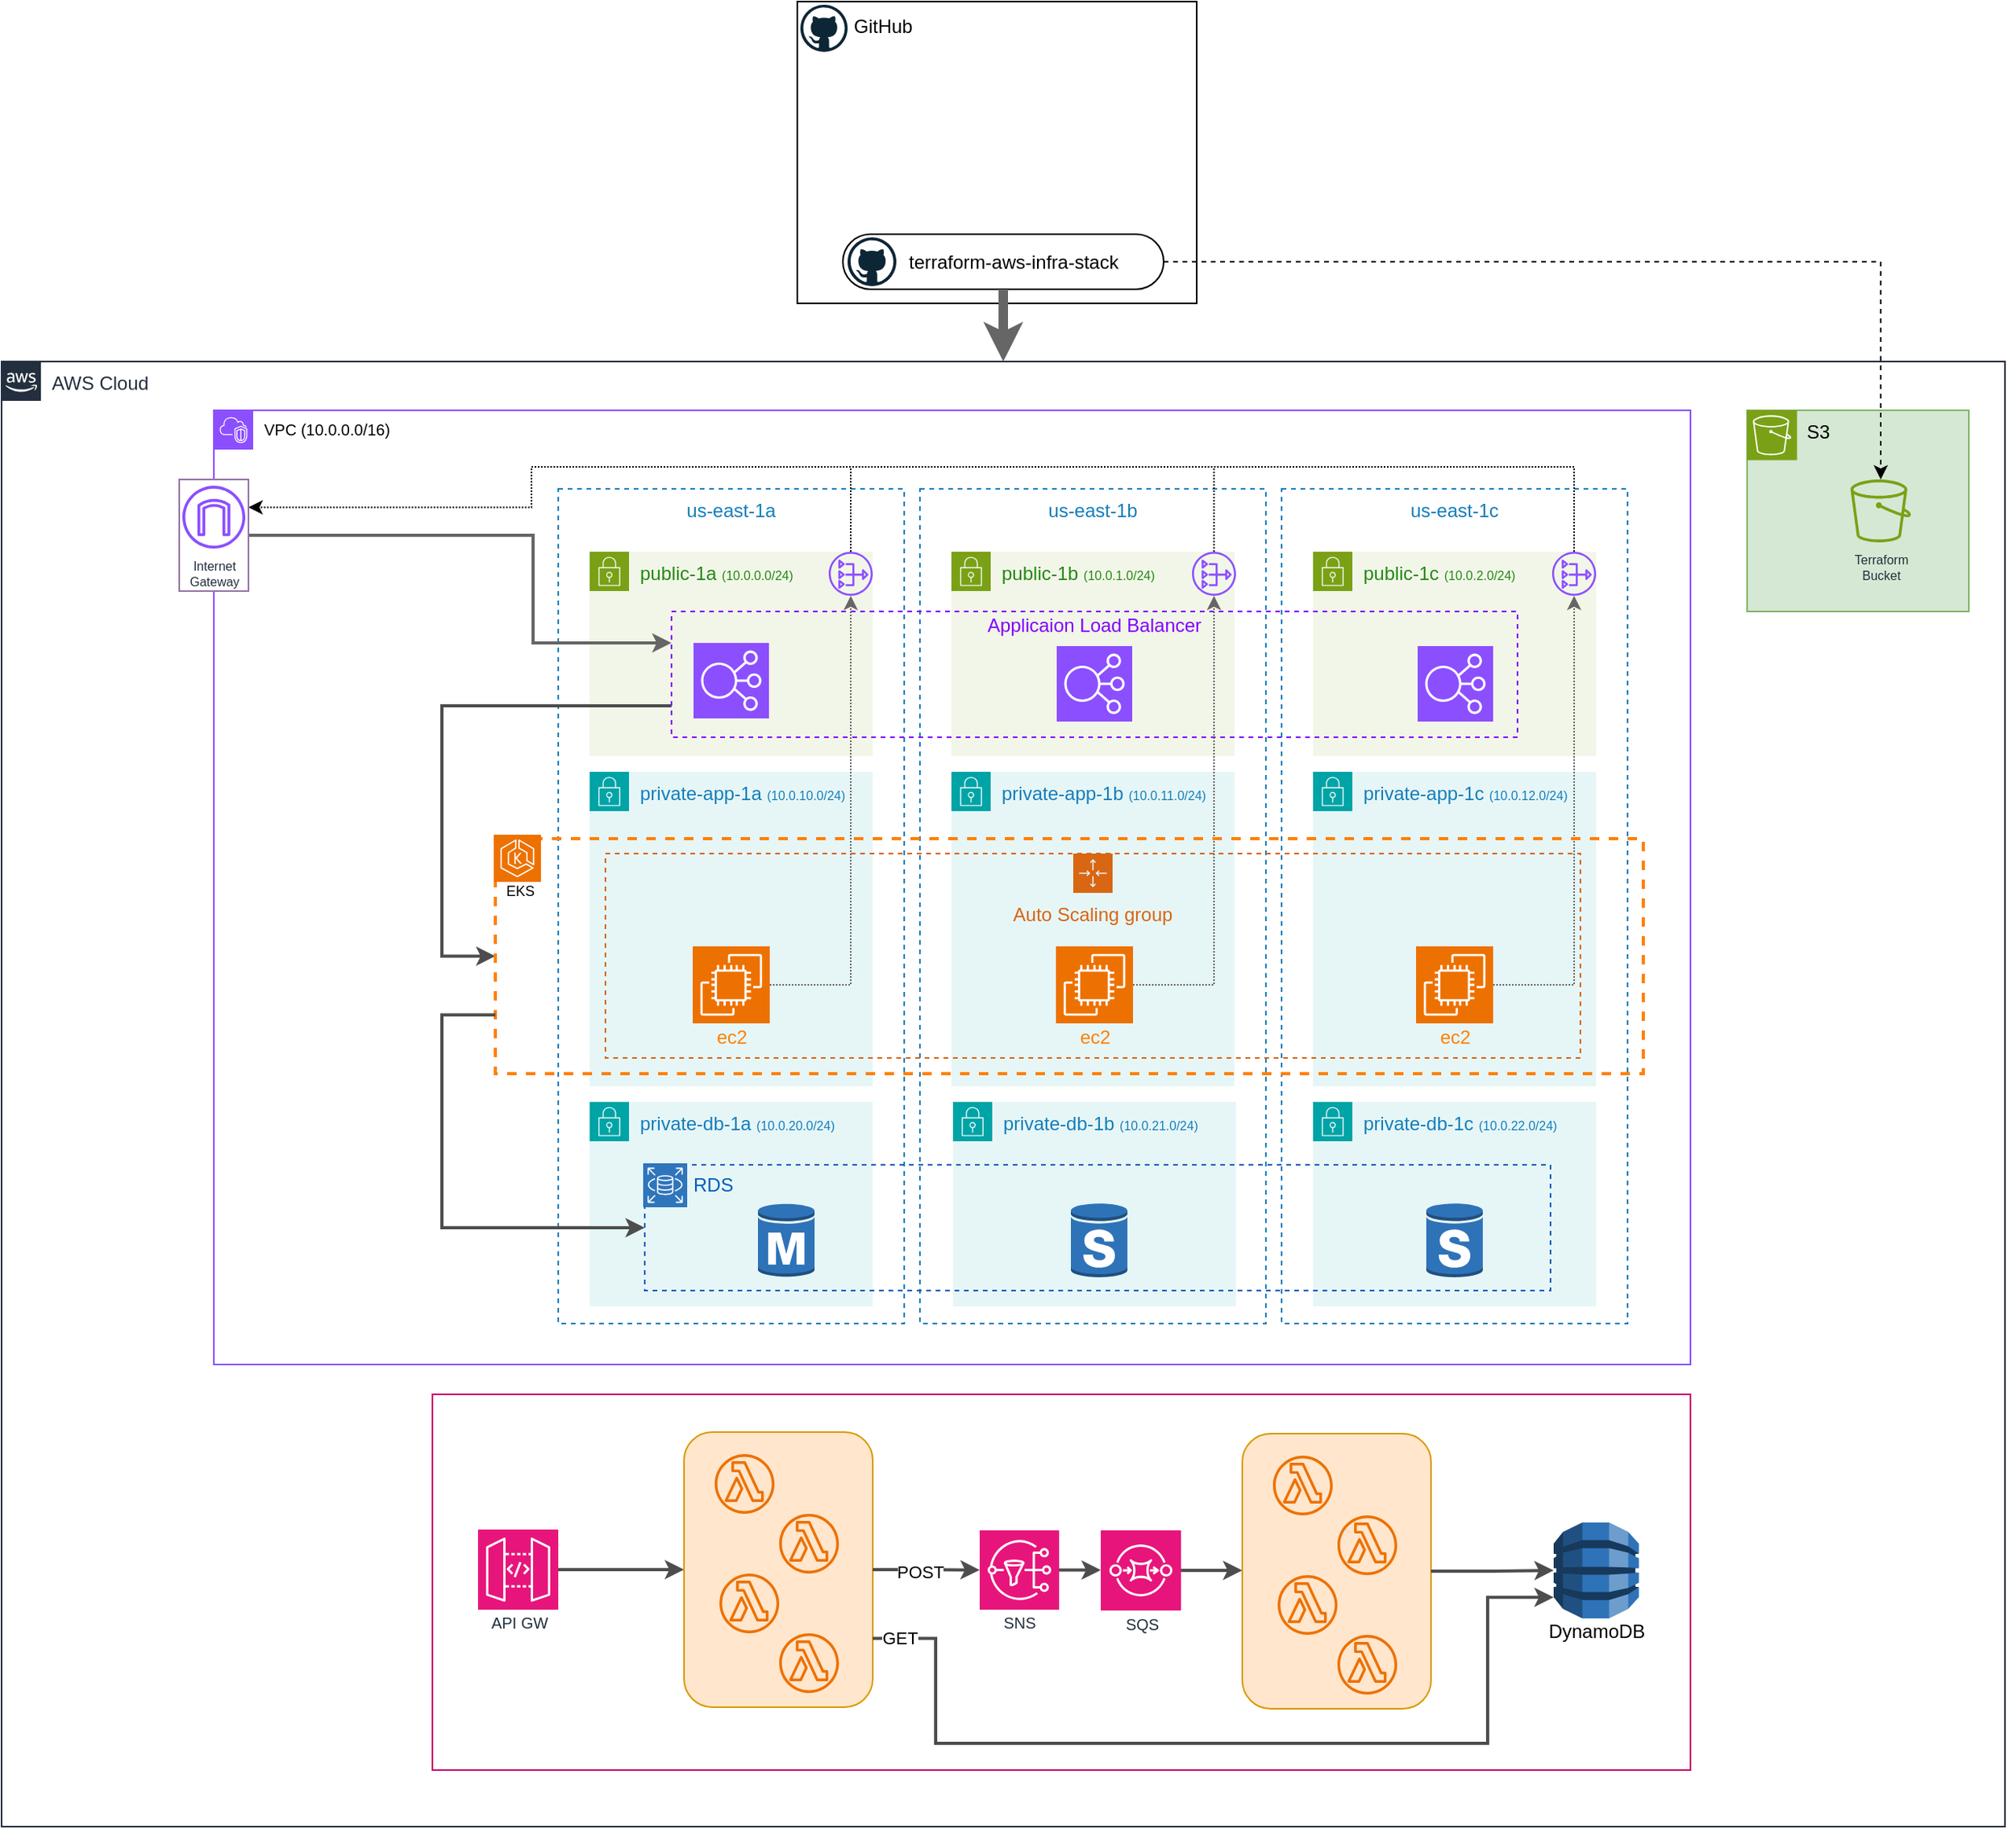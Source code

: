 <mxfile version="22.1.18" type="device">
  <diagram name="Page-1" id="fZ-07UN7kWc-W8yK62nl">
    <mxGraphModel dx="2058" dy="1180" grid="0" gridSize="10" guides="1" tooltips="1" connect="1" arrows="1" fold="1" page="1" pageScale="1" pageWidth="1600" pageHeight="1200" math="0" shadow="0">
      <root>
        <mxCell id="0" />
        <mxCell id="1" parent="0" />
        <mxCell id="FCoVTNfuQ8IPg_AGg9_z-3" value="" style="rounded=0;whiteSpace=wrap;html=1;fillColor=none;strokeColor=#CC0066;" vertex="1" parent="1">
          <mxGeometry x="365" y="913" width="800" height="239" as="geometry" />
        </mxCell>
        <mxCell id="h2PM3oMP3MXxl9iQ3OsZ-6" value="AWS Cloud" style="points=[[0,0],[0.25,0],[0.5,0],[0.75,0],[1,0],[1,0.25],[1,0.5],[1,0.75],[1,1],[0.75,1],[0.5,1],[0.25,1],[0,1],[0,0.75],[0,0.5],[0,0.25]];outlineConnect=0;gradientColor=none;html=1;whiteSpace=wrap;fontSize=12;fontStyle=0;container=0;pointerEvents=0;collapsible=0;recursiveResize=0;shape=mxgraph.aws4.group;grIcon=mxgraph.aws4.group_aws_cloud_alt;strokeColor=#232F3E;fillColor=none;verticalAlign=top;align=left;spacingLeft=30;fontColor=#232F3E;dashed=0;" parent="1" vertex="1">
          <mxGeometry x="91" y="256" width="1274" height="932" as="geometry" />
        </mxCell>
        <mxCell id="h2PM3oMP3MXxl9iQ3OsZ-4" value="VPC (10.0.0.0/16)" style="points=[[0,0],[0.25,0],[0.5,0],[0.75,0],[1,0],[1,0.25],[1,0.5],[1,0.75],[1,1],[0.75,1],[0.5,1],[0.25,1],[0,1],[0,0.75],[0,0.5],[0,0.25]];outlineConnect=0;gradientColor=none;html=1;whiteSpace=wrap;fontSize=10;fontStyle=0;container=0;pointerEvents=0;collapsible=0;recursiveResize=0;shape=mxgraph.aws4.group;grIcon=mxgraph.aws4.group_vpc2;strokeColor=#8C4FFF;fillColor=none;verticalAlign=top;align=left;spacingLeft=30;fontColor=#000000;dashed=0;" parent="1" vertex="1">
          <mxGeometry x="226" y="287" width="939" height="607" as="geometry" />
        </mxCell>
        <mxCell id="h2PM3oMP3MXxl9iQ3OsZ-7" value="us-east-1b" style="fillColor=none;strokeColor=#147EBA;dashed=1;verticalAlign=top;fontStyle=0;fontColor=#147EBA;whiteSpace=wrap;html=1;movable=1;resizable=1;rotatable=1;deletable=1;editable=1;locked=0;connectable=1;" parent="1" vertex="1">
          <mxGeometry x="675" y="337" width="220" height="531" as="geometry" />
        </mxCell>
        <mxCell id="h2PM3oMP3MXxl9iQ3OsZ-5" value="us-east-1a" style="fillColor=none;strokeColor=#147EBA;dashed=1;verticalAlign=top;fontStyle=0;fontColor=#147EBA;whiteSpace=wrap;html=1;" parent="1" vertex="1">
          <mxGeometry x="445" y="337" width="220" height="531" as="geometry" />
        </mxCell>
        <mxCell id="h2PM3oMP3MXxl9iQ3OsZ-8" value="us-east-1c" style="fillColor=none;strokeColor=#147EBA;dashed=1;verticalAlign=top;fontStyle=0;fontColor=#147EBA;whiteSpace=wrap;html=1;" parent="1" vertex="1">
          <mxGeometry x="905" y="337" width="220" height="531" as="geometry" />
        </mxCell>
        <mxCell id="h2PM3oMP3MXxl9iQ3OsZ-3" value="private-app-1a &lt;font style=&quot;font-size: 8px;&quot;&gt;(10.0.10.0/24)&lt;/font&gt;" style="points=[[0,0],[0.25,0],[0.5,0],[0.75,0],[1,0],[1,0.25],[1,0.5],[1,0.75],[1,1],[0.75,1],[0.5,1],[0.25,1],[0,1],[0,0.75],[0,0.5],[0,0.25]];outlineConnect=0;gradientColor=none;html=1;whiteSpace=wrap;fontSize=12;fontStyle=0;container=1;pointerEvents=0;collapsible=0;recursiveResize=0;shape=mxgraph.aws4.group;grIcon=mxgraph.aws4.group_security_group;grStroke=0;strokeColor=#00A4A6;fillColor=#E6F6F7;verticalAlign=top;align=left;spacingLeft=30;fontColor=#147EBA;dashed=0;" parent="1" vertex="1">
          <mxGeometry x="465" y="517" width="180" height="200" as="geometry" />
        </mxCell>
        <mxCell id="h2PM3oMP3MXxl9iQ3OsZ-11" value="public-1a &lt;font style=&quot;font-size: 8px;&quot;&gt;(10.0.0.0/24)&lt;/font&gt;" style="points=[[0,0],[0.25,0],[0.5,0],[0.75,0],[1,0],[1,0.25],[1,0.5],[1,0.75],[1,1],[0.75,1],[0.5,1],[0.25,1],[0,1],[0,0.75],[0,0.5],[0,0.25]];outlineConnect=0;gradientColor=none;html=1;whiteSpace=wrap;fontSize=12;fontStyle=0;container=1;pointerEvents=0;collapsible=0;recursiveResize=0;shape=mxgraph.aws4.group;grIcon=mxgraph.aws4.group_security_group;grStroke=0;strokeColor=#7AA116;fillColor=#F2F6E8;verticalAlign=top;align=left;spacingLeft=30;fontColor=#248814;dashed=0;" parent="1" vertex="1">
          <mxGeometry x="465" y="377" width="180" height="130" as="geometry" />
        </mxCell>
        <mxCell id="h2PM3oMP3MXxl9iQ3OsZ-21" value="" style="sketch=0;points=[[0,0,0],[0.25,0,0],[0.5,0,0],[0.75,0,0],[1,0,0],[0,1,0],[0.25,1,0],[0.5,1,0],[0.75,1,0],[1,1,0],[0,0.25,0],[0,0.5,0],[0,0.75,0],[1,0.25,0],[1,0.5,0],[1,0.75,0]];outlineConnect=0;fontColor=#232F3E;fillColor=#8C4FFF;strokeColor=#ffffff;dashed=0;verticalLabelPosition=bottom;verticalAlign=top;align=center;html=1;fontSize=12;fontStyle=0;aspect=fixed;shape=mxgraph.aws4.resourceIcon;resIcon=mxgraph.aws4.elastic_load_balancing;" parent="h2PM3oMP3MXxl9iQ3OsZ-11" vertex="1">
          <mxGeometry x="66" y="58" width="48" height="48" as="geometry" />
        </mxCell>
        <mxCell id="h2PM3oMP3MXxl9iQ3OsZ-12" value="private-app-1b&amp;nbsp;&lt;font style=&quot;font-size: 8px;&quot;&gt;(10.0.11.0/24)&lt;/font&gt;" style="points=[[0,0],[0.25,0],[0.5,0],[0.75,0],[1,0],[1,0.25],[1,0.5],[1,0.75],[1,1],[0.75,1],[0.5,1],[0.25,1],[0,1],[0,0.75],[0,0.5],[0,0.25]];outlineConnect=0;gradientColor=none;html=1;whiteSpace=wrap;fontSize=12;fontStyle=0;container=1;pointerEvents=0;collapsible=0;recursiveResize=0;shape=mxgraph.aws4.group;grIcon=mxgraph.aws4.group_security_group;grStroke=0;strokeColor=#00A4A6;fillColor=#E6F6F7;verticalAlign=top;align=left;spacingLeft=30;fontColor=#147EBA;dashed=0;" parent="1" vertex="1">
          <mxGeometry x="695" y="517" width="180" height="200" as="geometry" />
        </mxCell>
        <mxCell id="h2PM3oMP3MXxl9iQ3OsZ-13" value="public-1b &lt;font style=&quot;font-size: 8px;&quot;&gt;(10.0.1.0/24)&lt;/font&gt;" style="points=[[0,0],[0.25,0],[0.5,0],[0.75,0],[1,0],[1,0.25],[1,0.5],[1,0.75],[1,1],[0.75,1],[0.5,1],[0.25,1],[0,1],[0,0.75],[0,0.5],[0,0.25]];outlineConnect=0;gradientColor=none;html=1;whiteSpace=wrap;fontSize=12;fontStyle=0;container=1;pointerEvents=0;collapsible=0;recursiveResize=0;shape=mxgraph.aws4.group;grIcon=mxgraph.aws4.group_security_group;grStroke=0;strokeColor=#7AA116;fillColor=#F2F6E8;verticalAlign=top;align=left;spacingLeft=30;fontColor=#248814;dashed=0;" parent="1" vertex="1">
          <mxGeometry x="695" y="377" width="180" height="130" as="geometry" />
        </mxCell>
        <mxCell id="h2PM3oMP3MXxl9iQ3OsZ-22" value="" style="sketch=0;points=[[0,0,0],[0.25,0,0],[0.5,0,0],[0.75,0,0],[1,0,0],[0,1,0],[0.25,1,0],[0.5,1,0],[0.75,1,0],[1,1,0],[0,0.25,0],[0,0.5,0],[0,0.75,0],[1,0.25,0],[1,0.5,0],[1,0.75,0]];outlineConnect=0;fontColor=#232F3E;fillColor=#8C4FFF;strokeColor=#ffffff;dashed=0;verticalLabelPosition=bottom;verticalAlign=top;align=center;html=1;fontSize=12;fontStyle=0;aspect=fixed;shape=mxgraph.aws4.resourceIcon;resIcon=mxgraph.aws4.elastic_load_balancing;" parent="h2PM3oMP3MXxl9iQ3OsZ-13" vertex="1">
          <mxGeometry x="67" y="60" width="48" height="48" as="geometry" />
        </mxCell>
        <mxCell id="h2PM3oMP3MXxl9iQ3OsZ-14" value="private-app-1c&amp;nbsp;&lt;font style=&quot;font-size: 8px;&quot;&gt;(10.0.12.0/24)&lt;/font&gt;" style="points=[[0,0],[0.25,0],[0.5,0],[0.75,0],[1,0],[1,0.25],[1,0.5],[1,0.75],[1,1],[0.75,1],[0.5,1],[0.25,1],[0,1],[0,0.75],[0,0.5],[0,0.25]];outlineConnect=0;gradientColor=none;html=1;whiteSpace=wrap;fontSize=12;fontStyle=0;container=1;pointerEvents=0;collapsible=0;recursiveResize=0;shape=mxgraph.aws4.group;grIcon=mxgraph.aws4.group_security_group;grStroke=0;strokeColor=#00A4A6;fillColor=#E6F6F7;verticalAlign=top;align=left;spacingLeft=30;fontColor=#147EBA;dashed=0;" parent="1" vertex="1">
          <mxGeometry x="925" y="517" width="180" height="200" as="geometry" />
        </mxCell>
        <mxCell id="h2PM3oMP3MXxl9iQ3OsZ-15" value="public-1c&amp;nbsp;&lt;font style=&quot;font-size: 8px;&quot;&gt;(10.0.2.0/24)&lt;/font&gt;" style="points=[[0,0],[0.25,0],[0.5,0],[0.75,0],[1,0],[1,0.25],[1,0.5],[1,0.75],[1,1],[0.75,1],[0.5,1],[0.25,1],[0,1],[0,0.75],[0,0.5],[0,0.25]];outlineConnect=0;gradientColor=none;html=1;whiteSpace=wrap;fontSize=12;fontStyle=0;container=1;pointerEvents=0;collapsible=0;recursiveResize=0;shape=mxgraph.aws4.group;grIcon=mxgraph.aws4.group_security_group;grStroke=0;strokeColor=#7AA116;fillColor=#F2F6E8;verticalAlign=top;align=left;spacingLeft=30;fontColor=#248814;dashed=0;" parent="1" vertex="1">
          <mxGeometry x="925" y="377" width="180" height="130" as="geometry" />
        </mxCell>
        <mxCell id="h2PM3oMP3MXxl9iQ3OsZ-23" value="" style="sketch=0;points=[[0,0,0],[0.25,0,0],[0.5,0,0],[0.75,0,0],[1,0,0],[0,1,0],[0.25,1,0],[0.5,1,0],[0.75,1,0],[1,1,0],[0,0.25,0],[0,0.5,0],[0,0.75,0],[1,0.25,0],[1,0.5,0],[1,0.75,0]];outlineConnect=0;fontColor=#232F3E;fillColor=#8C4FFF;strokeColor=#ffffff;dashed=0;verticalLabelPosition=bottom;verticalAlign=top;align=center;html=1;fontSize=12;fontStyle=0;aspect=fixed;shape=mxgraph.aws4.resourceIcon;resIcon=mxgraph.aws4.elastic_load_balancing;" parent="h2PM3oMP3MXxl9iQ3OsZ-15" vertex="1">
          <mxGeometry x="66.5" y="60" width="48" height="48" as="geometry" />
        </mxCell>
        <mxCell id="h2PM3oMP3MXxl9iQ3OsZ-17" value="Auto Scaling group" style="points=[[0,0],[0.25,0],[0.5,0],[0.75,0],[1,0],[1,0.25],[1,0.5],[1,0.75],[1,1],[0.75,1],[0.5,1],[0.25,1],[0,1],[0,0.75],[0,0.5],[0,0.25]];outlineConnect=0;gradientColor=none;html=1;whiteSpace=wrap;fontSize=12;fontStyle=0;container=1;pointerEvents=0;collapsible=0;recursiveResize=0;shape=mxgraph.aws4.groupCenter;grIcon=mxgraph.aws4.group_auto_scaling_group;grStroke=1;strokeColor=#D86613;fillColor=none;verticalAlign=top;align=center;fontColor=#D86613;dashed=1;spacingTop=25;" parent="1" vertex="1">
          <mxGeometry x="475" y="569" width="620" height="130" as="geometry" />
        </mxCell>
        <mxCell id="FCoVTNfuQ8IPg_AGg9_z-16" style="edgeStyle=orthogonalEdgeStyle;rounded=0;orthogonalLoop=1;jettySize=auto;html=1;exitX=0;exitY=0.75;exitDx=0;exitDy=0;entryX=0;entryY=0.5;entryDx=0;entryDy=0;strokeWidth=2;strokeColor=#4D4D4D;" edge="1" parent="1" source="h2PM3oMP3MXxl9iQ3OsZ-24" target="h2PM3oMP3MXxl9iQ3OsZ-29">
          <mxGeometry relative="1" as="geometry">
            <Array as="points">
              <mxPoint x="371" y="475" />
              <mxPoint x="371" y="634" />
            </Array>
          </mxGeometry>
        </mxCell>
        <mxCell id="h2PM3oMP3MXxl9iQ3OsZ-24" value="Applicaion Load Balancer" style="rounded=0;whiteSpace=wrap;html=1;fillColor=none;dashed=1;strokeColor=#7F00FF;verticalAlign=top;spacing=0;spacingTop=-3;fontColor=#8000ff;" parent="1" vertex="1">
          <mxGeometry x="517" y="415" width="538" height="80" as="geometry" />
        </mxCell>
        <mxCell id="h2PM3oMP3MXxl9iQ3OsZ-47" style="edgeStyle=orthogonalEdgeStyle;rounded=0;orthogonalLoop=1;jettySize=auto;html=1;fillColor=#f5f5f5;strokeColor=#666666;dashed=1;dashPattern=1 1;" parent="1" source="h2PM3oMP3MXxl9iQ3OsZ-25" target="h2PM3oMP3MXxl9iQ3OsZ-39" edge="1">
          <mxGeometry relative="1" as="geometry" />
        </mxCell>
        <mxCell id="h2PM3oMP3MXxl9iQ3OsZ-25" value="ec2" style="sketch=0;points=[[0,0,0],[0.25,0,0],[0.5,0,0],[0.75,0,0],[1,0,0],[0,1,0],[0.25,1,0],[0.5,1,0],[0.75,1,0],[1,1,0],[0,0.25,0],[0,0.5,0],[0,0.75,0],[1,0.25,0],[1,0.5,0],[1,0.75,0]];outlineConnect=0;fontColor=#FF8000;fillColor=#ED7100;strokeColor=#ffffff;dashed=0;verticalLabelPosition=bottom;verticalAlign=top;align=center;html=1;fontSize=12;fontStyle=0;aspect=fixed;shape=mxgraph.aws4.resourceIcon;resIcon=mxgraph.aws4.ec2;spacing=0;spacingTop=-3;" parent="1" vertex="1">
          <mxGeometry x="530.5" y="628" width="49" height="49" as="geometry" />
        </mxCell>
        <mxCell id="h2PM3oMP3MXxl9iQ3OsZ-48" style="edgeStyle=orthogonalEdgeStyle;rounded=0;orthogonalLoop=1;jettySize=auto;html=1;fillColor=#f5f5f5;strokeColor=#666666;dashed=1;dashPattern=1 1;" parent="1" source="h2PM3oMP3MXxl9iQ3OsZ-26" target="h2PM3oMP3MXxl9iQ3OsZ-40" edge="1">
          <mxGeometry relative="1" as="geometry" />
        </mxCell>
        <mxCell id="h2PM3oMP3MXxl9iQ3OsZ-26" value="ec2" style="sketch=0;points=[[0,0,0],[0.25,0,0],[0.5,0,0],[0.75,0,0],[1,0,0],[0,1,0],[0.25,1,0],[0.5,1,0],[0.75,1,0],[1,1,0],[0,0.25,0],[0,0.5,0],[0,0.75,0],[1,0.25,0],[1,0.5,0],[1,0.75,0]];outlineConnect=0;fontColor=#FF8000;fillColor=#ED7100;strokeColor=#ffffff;dashed=0;verticalLabelPosition=bottom;verticalAlign=top;align=center;html=1;fontSize=12;fontStyle=0;aspect=fixed;shape=mxgraph.aws4.resourceIcon;resIcon=mxgraph.aws4.ec2;spacing=0;spacingTop=-3;" parent="1" vertex="1">
          <mxGeometry x="761.5" y="628" width="49" height="49" as="geometry" />
        </mxCell>
        <mxCell id="h2PM3oMP3MXxl9iQ3OsZ-49" style="edgeStyle=orthogonalEdgeStyle;rounded=0;orthogonalLoop=1;jettySize=auto;html=1;dashed=1;dashPattern=1 1;fillColor=#f5f5f5;strokeColor=#666666;" parent="1" source="h2PM3oMP3MXxl9iQ3OsZ-27" target="h2PM3oMP3MXxl9iQ3OsZ-41" edge="1">
          <mxGeometry relative="1" as="geometry" />
        </mxCell>
        <mxCell id="h2PM3oMP3MXxl9iQ3OsZ-27" value="ec2" style="sketch=0;points=[[0,0,0],[0.25,0,0],[0.5,0,0],[0.75,0,0],[1,0,0],[0,1,0],[0.25,1,0],[0.5,1,0],[0.75,1,0],[1,1,0],[0,0.25,0],[0,0.5,0],[0,0.75,0],[1,0.25,0],[1,0.5,0],[1,0.75,0]];outlineConnect=0;fontColor=#FF8000;fillColor=#ED7100;strokeColor=#ffffff;dashed=0;verticalLabelPosition=bottom;verticalAlign=top;align=center;html=1;fontSize=12;fontStyle=0;aspect=fixed;shape=mxgraph.aws4.resourceIcon;resIcon=mxgraph.aws4.ec2;spacing=0;spacingTop=-3;" parent="1" vertex="1">
          <mxGeometry x="990.5" y="628" width="49" height="49" as="geometry" />
        </mxCell>
        <mxCell id="h2PM3oMP3MXxl9iQ3OsZ-32" value="private-db-1a&amp;nbsp;&lt;font style=&quot;font-size: 8px;&quot;&gt;(10.0.20.0/24)&lt;/font&gt;" style="points=[[0,0],[0.25,0],[0.5,0],[0.75,0],[1,0],[1,0.25],[1,0.5],[1,0.75],[1,1],[0.75,1],[0.5,1],[0.25,1],[0,1],[0,0.75],[0,0.5],[0,0.25]];outlineConnect=0;gradientColor=none;html=1;whiteSpace=wrap;fontSize=12;fontStyle=0;container=1;pointerEvents=0;collapsible=0;recursiveResize=0;shape=mxgraph.aws4.group;grIcon=mxgraph.aws4.group_security_group;grStroke=0;strokeColor=#00A4A6;fillColor=#E6F6F7;verticalAlign=top;align=left;spacingLeft=30;fontColor=#147EBA;dashed=0;" parent="1" vertex="1">
          <mxGeometry x="465" y="727" width="180" height="130" as="geometry" />
        </mxCell>
        <mxCell id="h2PM3oMP3MXxl9iQ3OsZ-33" value="private-db-1b&amp;nbsp;&lt;font style=&quot;font-size: 8px;&quot;&gt;(10.0.21.0/24)&lt;/font&gt;" style="points=[[0,0],[0.25,0],[0.5,0],[0.75,0],[1,0],[1,0.25],[1,0.5],[1,0.75],[1,1],[0.75,1],[0.5,1],[0.25,1],[0,1],[0,0.75],[0,0.5],[0,0.25]];outlineConnect=0;gradientColor=none;html=1;whiteSpace=wrap;fontSize=12;fontStyle=0;container=1;pointerEvents=0;collapsible=0;recursiveResize=0;shape=mxgraph.aws4.group;grIcon=mxgraph.aws4.group_security_group;grStroke=0;strokeColor=#00A4A6;fillColor=#E6F6F7;verticalAlign=top;align=left;spacingLeft=30;fontColor=#147EBA;dashed=0;" parent="1" vertex="1">
          <mxGeometry x="696" y="727" width="180" height="130" as="geometry" />
        </mxCell>
        <mxCell id="h2PM3oMP3MXxl9iQ3OsZ-34" value="private-db-1c&amp;nbsp;&lt;font style=&quot;font-size: 8px;&quot;&gt;(10.0.22.0/24)&lt;/font&gt;" style="points=[[0,0],[0.25,0],[0.5,0],[0.75,0],[1,0],[1,0.25],[1,0.5],[1,0.75],[1,1],[0.75,1],[0.5,1],[0.25,1],[0,1],[0,0.75],[0,0.5],[0,0.25]];outlineConnect=0;gradientColor=none;html=1;whiteSpace=wrap;fontSize=12;fontStyle=0;container=1;pointerEvents=0;collapsible=0;recursiveResize=0;shape=mxgraph.aws4.group;grIcon=mxgraph.aws4.group_security_group;grStroke=0;strokeColor=#00A4A6;fillColor=#E6F6F7;verticalAlign=top;align=left;spacingLeft=30;fontColor=#147EBA;dashed=0;" parent="1" vertex="1">
          <mxGeometry x="925" y="727" width="180" height="130" as="geometry" />
        </mxCell>
        <mxCell id="h2PM3oMP3MXxl9iQ3OsZ-35" value="RDS" style="rounded=0;whiteSpace=wrap;html=1;fillColor=none;dashed=1;strokeColor=#005DBA;verticalAlign=top;spacing=0;spacingTop=1;fontColor=#005DBA;align=left;spacingLeft=31;" parent="1" vertex="1">
          <mxGeometry x="500" y="767" width="576" height="80" as="geometry" />
        </mxCell>
        <mxCell id="h2PM3oMP3MXxl9iQ3OsZ-81" style="edgeStyle=orthogonalEdgeStyle;rounded=0;orthogonalLoop=1;jettySize=auto;html=1;endArrow=none;endFill=0;dashed=1;dashPattern=1 1;" parent="1" source="h2PM3oMP3MXxl9iQ3OsZ-39" edge="1">
          <mxGeometry relative="1" as="geometry">
            <mxPoint x="631" y="323" as="targetPoint" />
          </mxGeometry>
        </mxCell>
        <mxCell id="h2PM3oMP3MXxl9iQ3OsZ-39" value="" style="sketch=0;outlineConnect=0;fontColor=#232F3E;gradientColor=none;fillColor=#8C4FFF;strokeColor=none;dashed=0;verticalLabelPosition=bottom;verticalAlign=top;align=center;html=1;fontSize=12;fontStyle=0;aspect=fixed;pointerEvents=1;shape=mxgraph.aws4.nat_gateway;" parent="1" vertex="1">
          <mxGeometry x="617" y="377" width="28" height="28" as="geometry" />
        </mxCell>
        <mxCell id="h2PM3oMP3MXxl9iQ3OsZ-82" style="edgeStyle=orthogonalEdgeStyle;rounded=0;orthogonalLoop=1;jettySize=auto;html=1;endArrow=none;endFill=0;dashed=1;dashPattern=1 1;" parent="1" source="h2PM3oMP3MXxl9iQ3OsZ-40" edge="1">
          <mxGeometry relative="1" as="geometry">
            <mxPoint x="862" y="323" as="targetPoint" />
          </mxGeometry>
        </mxCell>
        <mxCell id="h2PM3oMP3MXxl9iQ3OsZ-40" value="" style="sketch=0;outlineConnect=0;fontColor=#232F3E;gradientColor=none;fillColor=#8C4FFF;strokeColor=none;dashed=0;verticalLabelPosition=bottom;verticalAlign=top;align=center;html=1;fontSize=12;fontStyle=0;aspect=fixed;pointerEvents=1;shape=mxgraph.aws4.nat_gateway;" parent="1" vertex="1">
          <mxGeometry x="848" y="377" width="28" height="28" as="geometry" />
        </mxCell>
        <mxCell id="h2PM3oMP3MXxl9iQ3OsZ-80" style="edgeStyle=orthogonalEdgeStyle;rounded=0;orthogonalLoop=1;jettySize=auto;html=1;entryX=1;entryY=0.25;entryDx=0;entryDy=0;dashed=1;dashPattern=1 1;" parent="1" source="h2PM3oMP3MXxl9iQ3OsZ-41" target="h2PM3oMP3MXxl9iQ3OsZ-77" edge="1">
          <mxGeometry relative="1" as="geometry">
            <Array as="points">
              <mxPoint x="1091" y="323" />
              <mxPoint x="428" y="323" />
              <mxPoint x="428" y="349" />
            </Array>
          </mxGeometry>
        </mxCell>
        <mxCell id="h2PM3oMP3MXxl9iQ3OsZ-41" value="" style="sketch=0;outlineConnect=0;fontColor=#232F3E;gradientColor=none;fillColor=#8C4FFF;strokeColor=none;dashed=0;verticalLabelPosition=bottom;verticalAlign=top;align=center;html=1;fontSize=12;fontStyle=0;aspect=fixed;pointerEvents=1;shape=mxgraph.aws4.nat_gateway;" parent="1" vertex="1">
          <mxGeometry x="1077" y="377" width="28" height="28" as="geometry" />
        </mxCell>
        <mxCell id="h2PM3oMP3MXxl9iQ3OsZ-54" style="edgeStyle=orthogonalEdgeStyle;rounded=0;orthogonalLoop=1;jettySize=auto;html=1;entryX=0;entryY=0.25;entryDx=0;entryDy=0;fillColor=#f5f5f5;strokeColor=#666666;strokeWidth=2;exitX=1;exitY=0.5;exitDx=0;exitDy=0;" parent="1" source="h2PM3oMP3MXxl9iQ3OsZ-77" target="h2PM3oMP3MXxl9iQ3OsZ-24" edge="1">
          <mxGeometry relative="1" as="geometry">
            <Array as="points">
              <mxPoint x="429" y="367" />
              <mxPoint x="429" y="435" />
            </Array>
          </mxGeometry>
        </mxCell>
        <mxCell id="h2PM3oMP3MXxl9iQ3OsZ-71" value="" style="group" parent="1" vertex="1" connectable="0">
          <mxGeometry x="405" y="559.5" width="730" height="149.5" as="geometry" />
        </mxCell>
        <mxCell id="h2PM3oMP3MXxl9iQ3OsZ-29" value="EKS" style="rounded=0;whiteSpace=wrap;html=1;strokeColor=#FF8000;dashed=1;fillColor=none;align=left;verticalAlign=top;spacingTop=21;spacingLeft=5;fontSize=9;strokeWidth=2;" parent="h2PM3oMP3MXxl9iQ3OsZ-71" vertex="1">
          <mxGeometry width="730" height="149.5" as="geometry" />
        </mxCell>
        <mxCell id="h2PM3oMP3MXxl9iQ3OsZ-70" value="" style="sketch=0;points=[[0,0,0],[0.25,0,0],[0.5,0,0],[0.75,0,0],[1,0,0],[0,1,0],[0.25,1,0],[0.5,1,0],[0.75,1,0],[1,1,0],[0,0.25,0],[0,0.5,0],[0,0.75,0],[1,0.25,0],[1,0.5,0],[1,0.75,0]];outlineConnect=0;fontColor=#232F3E;fillColor=#ED7100;strokeColor=#ffffff;dashed=0;verticalLabelPosition=bottom;verticalAlign=top;align=center;html=1;fontSize=12;fontStyle=0;aspect=fixed;shape=mxgraph.aws4.resourceIcon;resIcon=mxgraph.aws4.eks;" parent="h2PM3oMP3MXxl9iQ3OsZ-71" vertex="1">
          <mxGeometry x="-1" y="-2.5" width="30" height="30" as="geometry" />
        </mxCell>
        <mxCell id="h2PM3oMP3MXxl9iQ3OsZ-89" value="" style="group" parent="1" vertex="1" connectable="0">
          <mxGeometry x="597" y="27" width="254" height="192" as="geometry" />
        </mxCell>
        <mxCell id="h2PM3oMP3MXxl9iQ3OsZ-83" value="GitHub" style="rounded=0;whiteSpace=wrap;html=1;verticalAlign=top;align=left;spacingLeft=34;spacingTop=2;" parent="h2PM3oMP3MXxl9iQ3OsZ-89" vertex="1">
          <mxGeometry width="254" height="192" as="geometry" />
        </mxCell>
        <mxCell id="h2PM3oMP3MXxl9iQ3OsZ-84" value="" style="dashed=0;outlineConnect=0;html=1;align=center;labelPosition=center;verticalLabelPosition=bottom;verticalAlign=top;shape=mxgraph.weblogos.github" parent="h2PM3oMP3MXxl9iQ3OsZ-89" vertex="1">
          <mxGeometry x="2" y="2" width="30" height="30" as="geometry" />
        </mxCell>
        <mxCell id="h2PM3oMP3MXxl9iQ3OsZ-88" value="" style="group" parent="h2PM3oMP3MXxl9iQ3OsZ-89" vertex="1" connectable="0">
          <mxGeometry x="29" y="148" width="204" height="35" as="geometry" />
        </mxCell>
        <mxCell id="h2PM3oMP3MXxl9iQ3OsZ-86" value="terraform-aws-infra-stack" style="rounded=1;whiteSpace=wrap;html=1;arcSize=50;align=left;spacingLeft=40;" parent="h2PM3oMP3MXxl9iQ3OsZ-88" vertex="1">
          <mxGeometry width="204" height="35" as="geometry" />
        </mxCell>
        <mxCell id="h2PM3oMP3MXxl9iQ3OsZ-87" value="" style="dashed=0;outlineConnect=0;html=1;align=center;labelPosition=center;verticalLabelPosition=bottom;verticalAlign=top;shape=mxgraph.weblogos.github" parent="h2PM3oMP3MXxl9iQ3OsZ-88" vertex="1">
          <mxGeometry x="3" y="2" width="31" height="31" as="geometry" />
        </mxCell>
        <mxCell id="h2PM3oMP3MXxl9iQ3OsZ-91" style="edgeStyle=orthogonalEdgeStyle;rounded=0;orthogonalLoop=1;jettySize=auto;html=1;exitX=0.5;exitY=1;exitDx=0;exitDy=0;entryX=0.5;entryY=0;entryDx=0;entryDy=0;strokeWidth=6;fillColor=#f5f5f5;strokeColor=#666666;" parent="1" source="h2PM3oMP3MXxl9iQ3OsZ-86" target="h2PM3oMP3MXxl9iQ3OsZ-6" edge="1">
          <mxGeometry relative="1" as="geometry" />
        </mxCell>
        <mxCell id="e8v7B2R5iquHU8SgBQqi-1" value="" style="sketch=0;points=[[0,0,0],[0.25,0,0],[0.5,0,0],[0.75,0,0],[1,0,0],[0,1,0],[0.25,1,0],[0.5,1,0],[0.75,1,0],[1,1,0],[0,0.25,0],[0,0.5,0],[0,0.75,0],[1,0.25,0],[1,0.5,0],[1,0.75,0]];outlineConnect=0;fillColor=#2f75bc;strokeColor=#FFFFFF;dashed=0;verticalLabelPosition=bottom;verticalAlign=top;align=center;html=1;fontSize=12;fontStyle=0;aspect=fixed;shape=mxgraph.aws4.resourceIcon;resIcon=mxgraph.aws4.rds;" parent="1" vertex="1">
          <mxGeometry x="499" y="766" width="28" height="28" as="geometry" />
        </mxCell>
        <mxCell id="e8v7B2R5iquHU8SgBQqi-2" value="" style="outlineConnect=0;dashed=0;verticalLabelPosition=bottom;verticalAlign=top;align=center;html=1;shape=mxgraph.aws3.rds_db_instance;fillColor=#2E73B8;gradientColor=none;" parent="1" vertex="1">
          <mxGeometry x="572" y="791" width="36" height="48" as="geometry" />
        </mxCell>
        <mxCell id="e8v7B2R5iquHU8SgBQqi-3" value="" style="outlineConnect=0;dashed=0;verticalLabelPosition=bottom;verticalAlign=top;align=center;html=1;shape=mxgraph.aws3.rds_db_instance_standby_multi_az;fillColor=#2E73B8;gradientColor=none;" parent="1" vertex="1">
          <mxGeometry x="771" y="791" width="36" height="48" as="geometry" />
        </mxCell>
        <mxCell id="e8v7B2R5iquHU8SgBQqi-4" value="" style="outlineConnect=0;dashed=0;verticalLabelPosition=bottom;verticalAlign=top;align=center;html=1;shape=mxgraph.aws3.rds_db_instance_standby_multi_az;fillColor=#2E73B8;gradientColor=none;" parent="1" vertex="1">
          <mxGeometry x="997" y="791" width="36" height="48" as="geometry" />
        </mxCell>
        <mxCell id="FCoVTNfuQ8IPg_AGg9_z-1" value="" style="group" vertex="1" connectable="0" parent="1">
          <mxGeometry x="1201" y="287" width="170" height="140" as="geometry" />
        </mxCell>
        <mxCell id="h2PM3oMP3MXxl9iQ3OsZ-61" value="S3" style="rounded=0;whiteSpace=wrap;html=1;fillColor=#d5e8d4;strokeColor=#82b366;verticalAlign=top;align=left;spacingLeft=36;" parent="FCoVTNfuQ8IPg_AGg9_z-1" vertex="1">
          <mxGeometry width="141" height="128" as="geometry" />
        </mxCell>
        <mxCell id="h2PM3oMP3MXxl9iQ3OsZ-60" value="" style="sketch=0;points=[[0,0,0],[0.25,0,0],[0.5,0,0],[0.75,0,0],[1,0,0],[0,1,0],[0.25,1,0],[0.5,1,0],[0.75,1,0],[1,1,0],[0,0.25,0],[0,0.5,0],[0,0.75,0],[1,0.25,0],[1,0.5,0],[1,0.75,0]];outlineConnect=0;fontColor=#232F3E;fillColor=#7AA116;strokeColor=#ffffff;dashed=0;verticalLabelPosition=bottom;verticalAlign=top;align=center;html=1;fontSize=12;fontStyle=0;aspect=fixed;shape=mxgraph.aws4.resourceIcon;resIcon=mxgraph.aws4.s3;" parent="FCoVTNfuQ8IPg_AGg9_z-1" vertex="1">
          <mxGeometry width="31.75" height="31.75" as="geometry" />
        </mxCell>
        <mxCell id="h2PM3oMP3MXxl9iQ3OsZ-66" value="&lt;div&gt;Terraform&lt;/div&gt;&lt;div&gt;Bucket&lt;br&gt;&lt;/div&gt;" style="sketch=0;outlineConnect=0;fontColor=#232F3E;gradientColor=none;fillColor=#7AA116;strokeColor=none;dashed=0;verticalLabelPosition=bottom;verticalAlign=top;align=center;html=1;fontSize=8;fontStyle=0;aspect=fixed;pointerEvents=1;shape=mxgraph.aws4.bucket;" parent="FCoVTNfuQ8IPg_AGg9_z-1" vertex="1">
          <mxGeometry x="65.77" y="44" width="38.46" height="40" as="geometry" />
        </mxCell>
        <mxCell id="h2PM3oMP3MXxl9iQ3OsZ-90" style="edgeStyle=orthogonalEdgeStyle;rounded=0;orthogonalLoop=1;jettySize=auto;html=1;exitX=1;exitY=0.5;exitDx=0;exitDy=0;dashed=1;" parent="1" source="h2PM3oMP3MXxl9iQ3OsZ-86" target="h2PM3oMP3MXxl9iQ3OsZ-66" edge="1">
          <mxGeometry relative="1" as="geometry">
            <Array as="points">
              <mxPoint x="1286" y="193" />
            </Array>
          </mxGeometry>
        </mxCell>
        <mxCell id="FCoVTNfuQ8IPg_AGg9_z-4" style="edgeStyle=orthogonalEdgeStyle;rounded=0;orthogonalLoop=1;jettySize=auto;html=1;exitX=1;exitY=0.5;exitDx=0;exitDy=0;exitPerimeter=0;entryX=0;entryY=0.5;entryDx=0;entryDy=0;strokeWidth=2;strokeColor=#4D4D4D;" edge="1" parent="1" source="e8v7B2R5iquHU8SgBQqi-8" target="e8v7B2R5iquHU8SgBQqi-14">
          <mxGeometry relative="1" as="geometry" />
        </mxCell>
        <mxCell id="e8v7B2R5iquHU8SgBQqi-8" value="API GW" style="sketch=0;points=[[0,0,0],[0.25,0,0],[0.5,0,0],[0.75,0,0],[1,0,0],[0,1,0],[0.25,1,0],[0.5,1,0],[0.75,1,0],[1,1,0],[0,0.25,0],[0,0.5,0],[0,0.75,0],[1,0.25,0],[1,0.5,0],[1,0.75,0]];outlineConnect=0;fontColor=#232F3E;fillColor=#E7157B;strokeColor=#ffffff;dashed=0;verticalLabelPosition=bottom;verticalAlign=top;align=center;html=1;fontSize=10;fontStyle=0;aspect=fixed;shape=mxgraph.aws4.resourceIcon;resIcon=mxgraph.aws4.api_gateway;spacingTop=-4;" parent="1" vertex="1">
          <mxGeometry x="394" y="999" width="51" height="51" as="geometry" />
        </mxCell>
        <mxCell id="e8v7B2R5iquHU8SgBQqi-15" value="" style="group" parent="1" vertex="1" connectable="0">
          <mxGeometry x="525" y="937" width="120" height="175" as="geometry" />
        </mxCell>
        <mxCell id="e8v7B2R5iquHU8SgBQqi-14" value="" style="rounded=1;whiteSpace=wrap;html=1;fillColor=#ffe6cc;strokeColor=#d79b00;" parent="e8v7B2R5iquHU8SgBQqi-15" vertex="1">
          <mxGeometry width="120" height="175" as="geometry" />
        </mxCell>
        <mxCell id="e8v7B2R5iquHU8SgBQqi-9" value="" style="sketch=0;outlineConnect=0;fontColor=#232F3E;gradientColor=none;fillColor=#ED7100;strokeColor=none;dashed=0;verticalLabelPosition=bottom;verticalAlign=top;align=center;html=1;fontSize=12;fontStyle=0;aspect=fixed;pointerEvents=1;shape=mxgraph.aws4.lambda_function;" parent="e8v7B2R5iquHU8SgBQqi-15" vertex="1">
          <mxGeometry x="19.5" y="14" width="38" height="38" as="geometry" />
        </mxCell>
        <mxCell id="e8v7B2R5iquHU8SgBQqi-10" value="" style="sketch=0;outlineConnect=0;fontColor=#232F3E;gradientColor=none;fillColor=#ED7100;strokeColor=none;dashed=0;verticalLabelPosition=bottom;verticalAlign=top;align=center;html=1;fontSize=12;fontStyle=0;aspect=fixed;pointerEvents=1;shape=mxgraph.aws4.lambda_function;" parent="e8v7B2R5iquHU8SgBQqi-15" vertex="1">
          <mxGeometry x="60.5" y="52" width="38" height="38" as="geometry" />
        </mxCell>
        <mxCell id="e8v7B2R5iquHU8SgBQqi-11" value="" style="sketch=0;outlineConnect=0;fontColor=#232F3E;gradientColor=none;fillColor=#ED7100;strokeColor=none;dashed=0;verticalLabelPosition=bottom;verticalAlign=top;align=center;html=1;fontSize=12;fontStyle=0;aspect=fixed;pointerEvents=1;shape=mxgraph.aws4.lambda_function;" parent="e8v7B2R5iquHU8SgBQqi-15" vertex="1">
          <mxGeometry x="22.5" y="90" width="38" height="38" as="geometry" />
        </mxCell>
        <mxCell id="e8v7B2R5iquHU8SgBQqi-12" value="" style="sketch=0;outlineConnect=0;fontColor=#232F3E;gradientColor=none;fillColor=#ED7100;strokeColor=none;dashed=0;verticalLabelPosition=bottom;verticalAlign=top;align=center;html=1;fontSize=12;fontStyle=0;aspect=fixed;pointerEvents=1;shape=mxgraph.aws4.lambda_function;" parent="e8v7B2R5iquHU8SgBQqi-15" vertex="1">
          <mxGeometry x="60.5" y="128" width="38" height="38" as="geometry" />
        </mxCell>
        <mxCell id="e8v7B2R5iquHU8SgBQqi-17" value="SNS" style="sketch=0;points=[[0,0,0],[0.25,0,0],[0.5,0,0],[0.75,0,0],[1,0,0],[0,1,0],[0.25,1,0],[0.5,1,0],[0.75,1,0],[1,1,0],[0,0.25,0],[0,0.5,0],[0,0.75,0],[1,0.25,0],[1,0.5,0],[1,0.75,0]];outlineConnect=0;fontColor=#232F3E;fillColor=#E7157B;strokeColor=#ffffff;dashed=0;verticalLabelPosition=bottom;verticalAlign=top;align=center;html=1;fontSize=10;fontStyle=0;aspect=fixed;shape=mxgraph.aws4.resourceIcon;resIcon=mxgraph.aws4.sns;spacingTop=-4;" parent="1" vertex="1">
          <mxGeometry x="713" y="999.5" width="50.5" height="50.5" as="geometry" />
        </mxCell>
        <mxCell id="FCoVTNfuQ8IPg_AGg9_z-9" style="edgeStyle=orthogonalEdgeStyle;rounded=0;orthogonalLoop=1;jettySize=auto;html=1;exitX=1;exitY=0.5;exitDx=0;exitDy=0;exitPerimeter=0;entryX=0;entryY=0.5;entryDx=0;entryDy=0;strokeWidth=2;strokeColor=#4D4D4D;" edge="1" parent="1" source="e8v7B2R5iquHU8SgBQqi-18" target="e8v7B2R5iquHU8SgBQqi-20">
          <mxGeometry relative="1" as="geometry" />
        </mxCell>
        <mxCell id="e8v7B2R5iquHU8SgBQqi-18" value="SQS" style="sketch=0;points=[[0,0,0],[0.25,0,0],[0.5,0,0],[0.75,0,0],[1,0,0],[0,1,0],[0.25,1,0],[0.5,1,0],[0.75,1,0],[1,1,0],[0,0.25,0],[0,0.5,0],[0,0.75,0],[1,0.25,0],[1,0.5,0],[1,0.75,0]];outlineConnect=0;fontColor=#232F3E;fillColor=#E7157B;strokeColor=#ffffff;dashed=0;verticalLabelPosition=bottom;verticalAlign=top;align=center;html=1;fontSize=10;fontStyle=0;aspect=fixed;shape=mxgraph.aws4.resourceIcon;resIcon=mxgraph.aws4.sqs;spacingTop=-4;" parent="1" vertex="1">
          <mxGeometry x="790" y="999.5" width="51" height="51" as="geometry" />
        </mxCell>
        <mxCell id="e8v7B2R5iquHU8SgBQqi-19" value="" style="group" parent="1" vertex="1" connectable="0">
          <mxGeometry x="880" y="938" width="120" height="175" as="geometry" />
        </mxCell>
        <mxCell id="e8v7B2R5iquHU8SgBQqi-20" value="" style="rounded=1;whiteSpace=wrap;html=1;fillColor=#ffe6cc;strokeColor=#d79b00;" parent="e8v7B2R5iquHU8SgBQqi-19" vertex="1">
          <mxGeometry width="120" height="175" as="geometry" />
        </mxCell>
        <mxCell id="e8v7B2R5iquHU8SgBQqi-21" value="" style="sketch=0;outlineConnect=0;fontColor=#232F3E;gradientColor=none;fillColor=#ED7100;strokeColor=none;dashed=0;verticalLabelPosition=bottom;verticalAlign=top;align=center;html=1;fontSize=12;fontStyle=0;aspect=fixed;pointerEvents=1;shape=mxgraph.aws4.lambda_function;" parent="e8v7B2R5iquHU8SgBQqi-19" vertex="1">
          <mxGeometry x="19.5" y="14" width="38" height="38" as="geometry" />
        </mxCell>
        <mxCell id="e8v7B2R5iquHU8SgBQqi-22" value="" style="sketch=0;outlineConnect=0;fontColor=#232F3E;gradientColor=none;fillColor=#ED7100;strokeColor=none;dashed=0;verticalLabelPosition=bottom;verticalAlign=top;align=center;html=1;fontSize=12;fontStyle=0;aspect=fixed;pointerEvents=1;shape=mxgraph.aws4.lambda_function;" parent="e8v7B2R5iquHU8SgBQqi-19" vertex="1">
          <mxGeometry x="60.5" y="52" width="38" height="38" as="geometry" />
        </mxCell>
        <mxCell id="e8v7B2R5iquHU8SgBQqi-23" value="" style="sketch=0;outlineConnect=0;fontColor=#232F3E;gradientColor=none;fillColor=#ED7100;strokeColor=none;dashed=0;verticalLabelPosition=bottom;verticalAlign=top;align=center;html=1;fontSize=12;fontStyle=0;aspect=fixed;pointerEvents=1;shape=mxgraph.aws4.lambda_function;" parent="e8v7B2R5iquHU8SgBQqi-19" vertex="1">
          <mxGeometry x="22.5" y="90" width="38" height="38" as="geometry" />
        </mxCell>
        <mxCell id="e8v7B2R5iquHU8SgBQqi-24" value="" style="sketch=0;outlineConnect=0;fontColor=#232F3E;gradientColor=none;fillColor=#ED7100;strokeColor=none;dashed=0;verticalLabelPosition=bottom;verticalAlign=top;align=center;html=1;fontSize=12;fontStyle=0;aspect=fixed;pointerEvents=1;shape=mxgraph.aws4.lambda_function;" parent="e8v7B2R5iquHU8SgBQqi-19" vertex="1">
          <mxGeometry x="60.5" y="128" width="38" height="38" as="geometry" />
        </mxCell>
        <mxCell id="h2PM3oMP3MXxl9iQ3OsZ-67" value="DynamoDB" style="outlineConnect=0;dashed=0;verticalLabelPosition=bottom;verticalAlign=top;align=center;html=1;shape=mxgraph.aws3.dynamo_db;fillColor=#2E73B8;gradientColor=none;spacingTop=-6;" parent="1" vertex="1">
          <mxGeometry x="1078" y="994.5" width="54.22" height="61" as="geometry" />
        </mxCell>
        <mxCell id="FCoVTNfuQ8IPg_AGg9_z-5" style="edgeStyle=orthogonalEdgeStyle;rounded=0;orthogonalLoop=1;jettySize=auto;html=1;exitX=1;exitY=0.5;exitDx=0;exitDy=0;entryX=0;entryY=0.5;entryDx=0;entryDy=0;entryPerimeter=0;strokeWidth=2;strokeColor=#4D4D4D;" edge="1" parent="1" source="e8v7B2R5iquHU8SgBQqi-14" target="e8v7B2R5iquHU8SgBQqi-17">
          <mxGeometry relative="1" as="geometry" />
        </mxCell>
        <mxCell id="FCoVTNfuQ8IPg_AGg9_z-13" value="POST" style="edgeLabel;html=1;align=center;verticalAlign=middle;resizable=0;points=[];" vertex="1" connectable="0" parent="FCoVTNfuQ8IPg_AGg9_z-5">
          <mxGeometry x="-0.119" relative="1" as="geometry">
            <mxPoint y="1" as="offset" />
          </mxGeometry>
        </mxCell>
        <mxCell id="FCoVTNfuQ8IPg_AGg9_z-6" style="edgeStyle=orthogonalEdgeStyle;rounded=0;orthogonalLoop=1;jettySize=auto;html=1;exitX=1;exitY=0.75;exitDx=0;exitDy=0;entryX=0;entryY=0.78;entryDx=0;entryDy=0;entryPerimeter=0;strokeWidth=2;strokeColor=#4D4D4D;" edge="1" parent="1" source="e8v7B2R5iquHU8SgBQqi-14" target="h2PM3oMP3MXxl9iQ3OsZ-67">
          <mxGeometry relative="1" as="geometry">
            <Array as="points">
              <mxPoint x="685" y="1068" />
              <mxPoint x="685" y="1135" />
              <mxPoint x="1036" y="1135" />
              <mxPoint x="1036" y="1042" />
            </Array>
          </mxGeometry>
        </mxCell>
        <mxCell id="FCoVTNfuQ8IPg_AGg9_z-14" value="GET" style="edgeLabel;html=1;align=center;verticalAlign=middle;resizable=0;points=[];" vertex="1" connectable="0" parent="FCoVTNfuQ8IPg_AGg9_z-6">
          <mxGeometry x="-0.943" y="1" relative="1" as="geometry">
            <mxPoint as="offset" />
          </mxGeometry>
        </mxCell>
        <mxCell id="FCoVTNfuQ8IPg_AGg9_z-7" style="edgeStyle=orthogonalEdgeStyle;rounded=0;orthogonalLoop=1;jettySize=auto;html=1;exitX=1;exitY=0.5;exitDx=0;exitDy=0;exitPerimeter=0;entryX=0;entryY=0.5;entryDx=0;entryDy=0;entryPerimeter=0;strokeWidth=2;strokeColor=#4D4D4D;" edge="1" parent="1" source="e8v7B2R5iquHU8SgBQqi-17" target="e8v7B2R5iquHU8SgBQqi-18">
          <mxGeometry relative="1" as="geometry" />
        </mxCell>
        <mxCell id="FCoVTNfuQ8IPg_AGg9_z-11" style="edgeStyle=orthogonalEdgeStyle;rounded=0;orthogonalLoop=1;jettySize=auto;html=1;exitX=1;exitY=0.5;exitDx=0;exitDy=0;entryX=0;entryY=0.5;entryDx=0;entryDy=0;entryPerimeter=0;strokeWidth=2;strokeColor=#4D4D4D;" edge="1" parent="1" source="e8v7B2R5iquHU8SgBQqi-20" target="h2PM3oMP3MXxl9iQ3OsZ-67">
          <mxGeometry relative="1" as="geometry" />
        </mxCell>
        <mxCell id="FCoVTNfuQ8IPg_AGg9_z-15" value="" style="group" vertex="1" connectable="0" parent="1">
          <mxGeometry x="204" y="331" width="44" height="71" as="geometry" />
        </mxCell>
        <mxCell id="h2PM3oMP3MXxl9iQ3OsZ-77" value="" style="rounded=0;whiteSpace=wrap;html=1;fillColor=#FFFFFF;strokeColor=#9673a6;" parent="FCoVTNfuQ8IPg_AGg9_z-15" vertex="1">
          <mxGeometry width="44" height="71" as="geometry" />
        </mxCell>
        <mxCell id="h2PM3oMP3MXxl9iQ3OsZ-42" value="&lt;div&gt;Internet&lt;/div&gt;&lt;div&gt;Gateway&lt;/div&gt;" style="sketch=0;outlineConnect=0;fontColor=#232F3E;gradientColor=none;fillColor=#8C4FFF;strokeColor=none;dashed=0;verticalLabelPosition=bottom;verticalAlign=top;align=center;html=1;fontSize=8;fontStyle=0;aspect=fixed;pointerEvents=1;shape=mxgraph.aws4.internet_gateway;" parent="FCoVTNfuQ8IPg_AGg9_z-15" vertex="1">
          <mxGeometry x="2" y="4" width="40" height="40" as="geometry" />
        </mxCell>
        <mxCell id="FCoVTNfuQ8IPg_AGg9_z-17" style="edgeStyle=orthogonalEdgeStyle;rounded=0;orthogonalLoop=1;jettySize=auto;html=1;exitX=0;exitY=0.75;exitDx=0;exitDy=0;entryX=0;entryY=0.5;entryDx=0;entryDy=0;strokeWidth=2;strokeColor=#4D4D4D;" edge="1" parent="1" source="h2PM3oMP3MXxl9iQ3OsZ-29" target="h2PM3oMP3MXxl9iQ3OsZ-35">
          <mxGeometry relative="1" as="geometry">
            <Array as="points">
              <mxPoint x="371" y="672" />
              <mxPoint x="371" y="807" />
            </Array>
          </mxGeometry>
        </mxCell>
      </root>
    </mxGraphModel>
  </diagram>
</mxfile>
